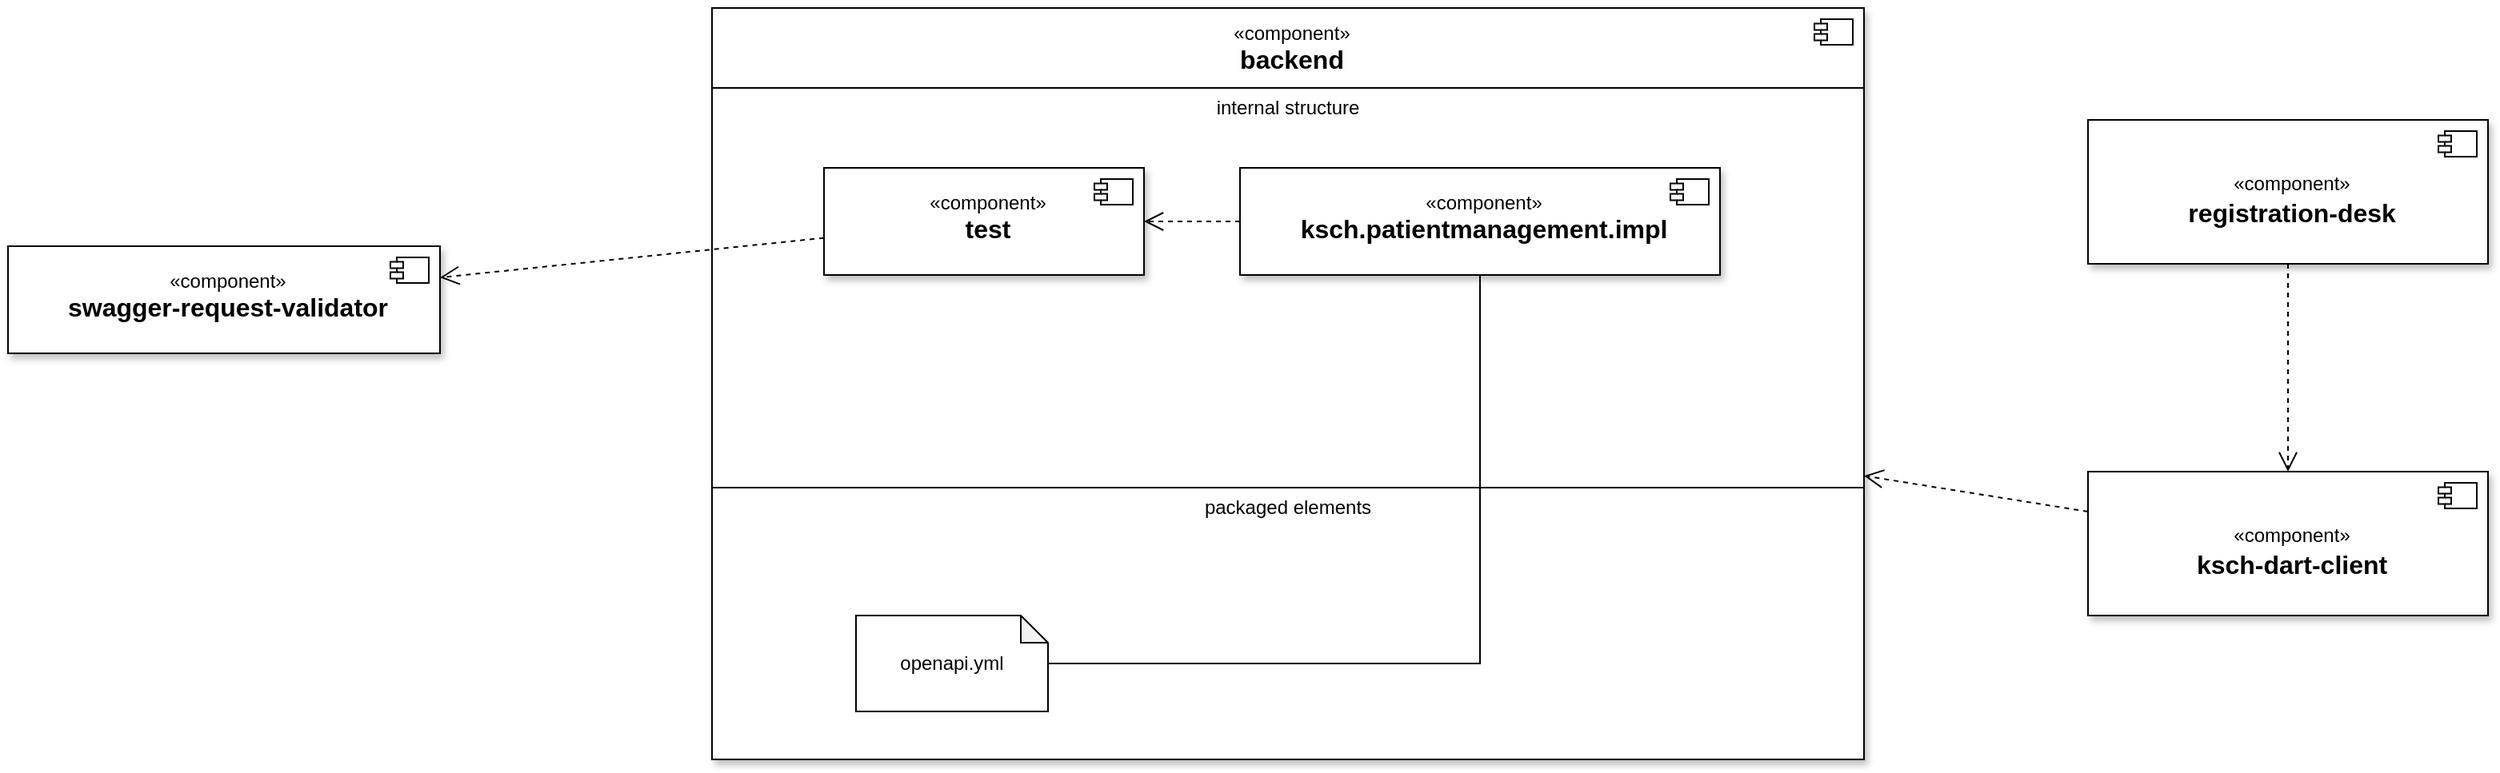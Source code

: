 <mxfile version="21.3.0">
  <diagram name="Page-1" id="NRlcFQiF_SB_Wmv9kfME">
    <mxGraphModel dx="2593" dy="996" grid="1" gridSize="10" guides="1" tooltips="1" connect="1" arrows="1" fold="1" page="0" pageScale="1" pageWidth="827" pageHeight="1169" math="0" shadow="0">
      <root>
        <mxCell id="0" />
        <mxCell id="1" parent="0" />
        <mxCell id="hm-8KG82vKNdujvCuvrx-4" value="" style="fontStyle=1;align=right;verticalAlign=top;childLayout=stackLayout;horizontal=1;horizontalStack=0;resizeParent=1;resizeParentMax=0;resizeLast=0;marginBottom=0;allowArrows=0;connectable=1;strokeColor=#000000;strokeWidth=1;fontSize=12;fillColor=default;shadow=1;" vertex="1" parent="1">
          <mxGeometry x="-70" y="110" width="720" height="470" as="geometry" />
        </mxCell>
        <mxCell id="hm-8KG82vKNdujvCuvrx-5" value="&lt;span style=&quot;font-weight: normal;&quot;&gt;«component»&lt;/span&gt;&lt;br&gt;&lt;font style=&quot;font-size: 16px;&quot;&gt;backend&lt;/font&gt;" style="html=1;align=center;spacingLeft=4;verticalAlign=middle;strokeColor=none;fillColor=none;fontStyle=1;strokeWidth=1;fontSize=12;" vertex="1" parent="hm-8KG82vKNdujvCuvrx-4">
          <mxGeometry width="720" height="50" as="geometry" />
        </mxCell>
        <mxCell id="hm-8KG82vKNdujvCuvrx-6" value="" style="shape=component;jettyWidth=8;jettyHeight=4;fontSize=12;fillColor=default;strokeColor=default;strokeWidth=1;" vertex="1" parent="hm-8KG82vKNdujvCuvrx-5">
          <mxGeometry x="1" width="24" height="16" relative="1" as="geometry">
            <mxPoint x="-31" y="7" as="offset" />
          </mxGeometry>
        </mxCell>
        <mxCell id="hm-8KG82vKNdujvCuvrx-7" value="internal structure" style="swimlane;swimlaneBody=1;swimlaneHead=1;horizontal=1;swimlaneLine=0;collapsible=0;fontStyle=0;strokeColor=#000000;strokeWidth=1;fontSize=12;fillColor=none;" vertex="1" parent="hm-8KG82vKNdujvCuvrx-4">
          <mxGeometry y="50" width="720" height="250" as="geometry" />
        </mxCell>
        <mxCell id="hm-8KG82vKNdujvCuvrx-22" value="" style="fontStyle=1;align=right;verticalAlign=top;childLayout=stackLayout;horizontal=1;horizontalStack=0;resizeParent=1;resizeParentMax=0;resizeLast=0;marginBottom=0;allowArrows=0;connectable=0;strokeColor=#000000;strokeWidth=1;fontSize=12;fillColor=default;spacingBottom=0;spacingTop=0;shadow=1;" vertex="1" parent="hm-8KG82vKNdujvCuvrx-7">
          <mxGeometry x="330" y="50" width="300" height="67" as="geometry" />
        </mxCell>
        <mxCell id="hm-8KG82vKNdujvCuvrx-23" value="&lt;span style=&quot;font-weight: normal;&quot;&gt;«component»&lt;/span&gt;&lt;br&gt;&lt;font style=&quot;font-size: 16px;&quot;&gt;ksch.patientmanagement.impl&lt;/font&gt;" style="html=1;align=center;spacingLeft=4;verticalAlign=top;strokeColor=none;fillColor=none;fontStyle=1;strokeWidth=1;fontSize=12;spacingTop=8;" vertex="1" parent="hm-8KG82vKNdujvCuvrx-22">
          <mxGeometry width="300" height="67" as="geometry" />
        </mxCell>
        <mxCell id="hm-8KG82vKNdujvCuvrx-24" value="" style="shape=component;jettyWidth=8;jettyHeight=4;fontSize=12;fillColor=default;strokeColor=default;strokeWidth=1;" vertex="1" parent="hm-8KG82vKNdujvCuvrx-23">
          <mxGeometry x="1" width="24" height="16" relative="1" as="geometry">
            <mxPoint x="-31" y="7" as="offset" />
          </mxGeometry>
        </mxCell>
        <mxCell id="hm-8KG82vKNdujvCuvrx-16" value="" style="fontStyle=1;align=right;verticalAlign=top;childLayout=stackLayout;horizontal=1;horizontalStack=0;resizeParent=1;resizeParentMax=0;resizeLast=0;marginBottom=0;allowArrows=0;connectable=0;strokeColor=#000000;strokeWidth=1;fontSize=12;fillColor=default;spacingBottom=0;spacingTop=0;shadow=1;" vertex="1" parent="hm-8KG82vKNdujvCuvrx-7">
          <mxGeometry x="70" y="50" width="200" height="67" as="geometry" />
        </mxCell>
        <mxCell id="hm-8KG82vKNdujvCuvrx-17" value="&lt;span style=&quot;font-weight: normal;&quot;&gt;«component»&lt;/span&gt;&lt;br&gt;&lt;font style=&quot;font-size: 16px;&quot;&gt;test&lt;/font&gt;" style="html=1;align=center;spacingLeft=4;verticalAlign=top;strokeColor=none;fillColor=none;fontStyle=1;strokeWidth=1;fontSize=12;spacingTop=8;" vertex="1" parent="hm-8KG82vKNdujvCuvrx-16">
          <mxGeometry width="200" height="67" as="geometry" />
        </mxCell>
        <mxCell id="hm-8KG82vKNdujvCuvrx-18" value="" style="shape=component;jettyWidth=8;jettyHeight=4;fontSize=12;fillColor=default;strokeColor=default;strokeWidth=1;" vertex="1" parent="hm-8KG82vKNdujvCuvrx-17">
          <mxGeometry x="1" width="24" height="16" relative="1" as="geometry">
            <mxPoint x="-31" y="7" as="offset" />
          </mxGeometry>
        </mxCell>
        <mxCell id="hm-8KG82vKNdujvCuvrx-26" value="" style="endArrow=open;html=1;rounded=0;dashed=1;endFill=0;fontSize=12;endSize=10;startSize=10;jumpStyle=gap;jumpSize=10;" edge="1" parent="hm-8KG82vKNdujvCuvrx-7" source="hm-8KG82vKNdujvCuvrx-23" target="hm-8KG82vKNdujvCuvrx-17">
          <mxGeometry width="50" height="50" relative="1" as="geometry">
            <mxPoint x="-180" y="270" as="sourcePoint" />
            <mxPoint x="-150" y="230" as="targetPoint" />
          </mxGeometry>
        </mxCell>
        <mxCell id="hm-8KG82vKNdujvCuvrx-8" value="packaged elements" style="swimlane;swimlaneBody=1;swimlaneHead=1;horizontal=1;swimlaneLine=0;collapsible=0;fontStyle=0;strokeColor=#000000;strokeWidth=1;fontSize=12;fillColor=none;" vertex="1" parent="hm-8KG82vKNdujvCuvrx-4">
          <mxGeometry y="300" width="720" height="170" as="geometry" />
        </mxCell>
        <mxCell id="hm-8KG82vKNdujvCuvrx-9" value="openapi.yml" style="shape=note;whiteSpace=wrap;html=1;backgroundOutline=1;darkOpacity=0.05;size=17;" vertex="1" parent="hm-8KG82vKNdujvCuvrx-8">
          <mxGeometry x="90" y="80" width="120" height="60" as="geometry" />
        </mxCell>
        <mxCell id="hm-8KG82vKNdujvCuvrx-25" value="" style="endArrow=none;html=1;rounded=0;jumpStyle=gap;jumpSize=10;" edge="1" parent="hm-8KG82vKNdujvCuvrx-4" source="hm-8KG82vKNdujvCuvrx-9" target="hm-8KG82vKNdujvCuvrx-23">
          <mxGeometry width="50" height="50" relative="1" as="geometry">
            <mxPoint x="420" y="410" as="sourcePoint" />
            <mxPoint x="470" y="360" as="targetPoint" />
            <Array as="points">
              <mxPoint x="480" y="410" />
            </Array>
          </mxGeometry>
        </mxCell>
        <mxCell id="hm-8KG82vKNdujvCuvrx-10" value="" style="fontStyle=1;align=right;verticalAlign=middle;childLayout=stackLayout;horizontal=1;horizontalStack=0;resizeParent=1;resizeParentMax=0;resizeLast=0;marginBottom=0;allowArrows=0;connectable=0;strokeColor=#000000;strokeWidth=1;fontSize=12;fillColor=default;spacingBottom=0;spacingTop=0;shadow=1;" vertex="1" parent="1">
          <mxGeometry x="790" y="180" width="250" height="90" as="geometry" />
        </mxCell>
        <mxCell id="hm-8KG82vKNdujvCuvrx-11" value="&lt;span style=&quot;font-weight: normal;&quot;&gt;«component»&lt;/span&gt;&lt;font style=&quot;font-size: 16px;&quot;&gt;&lt;br&gt;registration-desk&lt;br&gt;&lt;/font&gt;" style="html=1;align=center;spacingLeft=4;verticalAlign=middle;strokeColor=none;fillColor=none;fontStyle=1;strokeWidth=1;fontSize=12;spacingTop=5;" vertex="1" parent="hm-8KG82vKNdujvCuvrx-10">
          <mxGeometry width="250" height="90" as="geometry" />
        </mxCell>
        <mxCell id="hm-8KG82vKNdujvCuvrx-12" value="" style="shape=component;jettyWidth=8;jettyHeight=4;fontSize=12;fillColor=default;strokeColor=default;strokeWidth=1;" vertex="1" parent="hm-8KG82vKNdujvCuvrx-11">
          <mxGeometry x="1" width="24" height="16" relative="1" as="geometry">
            <mxPoint x="-31" y="7" as="offset" />
          </mxGeometry>
        </mxCell>
        <mxCell id="hm-8KG82vKNdujvCuvrx-13" value="" style="fontStyle=1;align=right;verticalAlign=middle;childLayout=stackLayout;horizontal=1;horizontalStack=0;resizeParent=1;resizeParentMax=0;resizeLast=0;marginBottom=0;allowArrows=0;connectable=0;strokeColor=#000000;strokeWidth=1;fontSize=12;fillColor=default;spacingBottom=0;spacingTop=0;shadow=1;" vertex="1" parent="1">
          <mxGeometry x="790" y="400" width="250" height="90" as="geometry" />
        </mxCell>
        <mxCell id="hm-8KG82vKNdujvCuvrx-14" value="&lt;span style=&quot;font-weight: normal;&quot;&gt;«component»&lt;/span&gt;&lt;font style=&quot;font-size: 16px;&quot;&gt;&lt;br&gt;ksch-dart-client&lt;br&gt;&lt;/font&gt;" style="html=1;align=center;spacingLeft=4;verticalAlign=middle;strokeColor=none;fillColor=none;fontStyle=1;strokeWidth=1;fontSize=12;spacingTop=5;" vertex="1" parent="hm-8KG82vKNdujvCuvrx-13">
          <mxGeometry width="250" height="90" as="geometry" />
        </mxCell>
        <mxCell id="hm-8KG82vKNdujvCuvrx-15" value="" style="shape=component;jettyWidth=8;jettyHeight=4;fontSize=12;fillColor=default;strokeColor=default;strokeWidth=1;" vertex="1" parent="hm-8KG82vKNdujvCuvrx-14">
          <mxGeometry x="1" width="24" height="16" relative="1" as="geometry">
            <mxPoint x="-31" y="7" as="offset" />
          </mxGeometry>
        </mxCell>
        <mxCell id="hm-8KG82vKNdujvCuvrx-19" value="" style="fontStyle=1;align=right;verticalAlign=top;childLayout=stackLayout;horizontal=1;horizontalStack=0;resizeParent=1;resizeParentMax=0;resizeLast=0;marginBottom=0;allowArrows=0;connectable=0;strokeColor=#000000;strokeWidth=1;fontSize=12;fillColor=default;spacingBottom=0;spacingTop=0;shadow=1;" vertex="1" parent="1">
          <mxGeometry x="-510" y="259" width="270" height="67" as="geometry" />
        </mxCell>
        <mxCell id="hm-8KG82vKNdujvCuvrx-20" value="&lt;span style=&quot;font-weight: normal;&quot;&gt;«component»&lt;/span&gt;&lt;br&gt;&lt;font style=&quot;font-size: 16px;&quot;&gt;swagger-request-validator&lt;/font&gt;" style="html=1;align=center;spacingLeft=4;verticalAlign=top;strokeColor=none;fillColor=none;fontStyle=1;strokeWidth=1;fontSize=12;spacingTop=8;" vertex="1" parent="hm-8KG82vKNdujvCuvrx-19">
          <mxGeometry width="270" height="67" as="geometry" />
        </mxCell>
        <mxCell id="hm-8KG82vKNdujvCuvrx-21" value="" style="shape=component;jettyWidth=8;jettyHeight=4;fontSize=12;fillColor=default;strokeColor=default;strokeWidth=1;" vertex="1" parent="hm-8KG82vKNdujvCuvrx-20">
          <mxGeometry x="1" width="24" height="16" relative="1" as="geometry">
            <mxPoint x="-31" y="7" as="offset" />
          </mxGeometry>
        </mxCell>
        <mxCell id="hm-8KG82vKNdujvCuvrx-27" value="" style="endArrow=open;html=1;rounded=0;dashed=1;endFill=0;fontSize=12;endSize=10;startSize=10;jumpStyle=gap;jumpSize=10;" edge="1" parent="1" source="hm-8KG82vKNdujvCuvrx-17" target="hm-8KG82vKNdujvCuvrx-20">
          <mxGeometry width="50" height="50" relative="1" as="geometry">
            <mxPoint x="-240" y="450" as="sourcePoint" />
            <mxPoint x="-210" y="410" as="targetPoint" />
          </mxGeometry>
        </mxCell>
        <mxCell id="hm-8KG82vKNdujvCuvrx-28" value="" style="endArrow=open;html=1;rounded=0;dashed=1;endFill=0;fontSize=12;endSize=10;startSize=10;jumpStyle=gap;jumpSize=10;" edge="1" parent="1" source="hm-8KG82vKNdujvCuvrx-14" target="hm-8KG82vKNdujvCuvrx-4">
          <mxGeometry width="50" height="50" relative="1" as="geometry">
            <mxPoint x="890" y="710" as="sourcePoint" />
            <mxPoint x="830" y="610" as="targetPoint" />
          </mxGeometry>
        </mxCell>
        <mxCell id="hm-8KG82vKNdujvCuvrx-29" value="" style="endArrow=open;html=1;rounded=0;dashed=1;endFill=0;fontSize=12;endSize=10;startSize=10;jumpStyle=gap;jumpSize=10;" edge="1" parent="1" source="hm-8KG82vKNdujvCuvrx-11" target="hm-8KG82vKNdujvCuvrx-14">
          <mxGeometry width="50" height="50" relative="1" as="geometry">
            <mxPoint x="910" y="660" as="sourcePoint" />
            <mxPoint x="930" y="430" as="targetPoint" />
          </mxGeometry>
        </mxCell>
      </root>
    </mxGraphModel>
  </diagram>
</mxfile>
